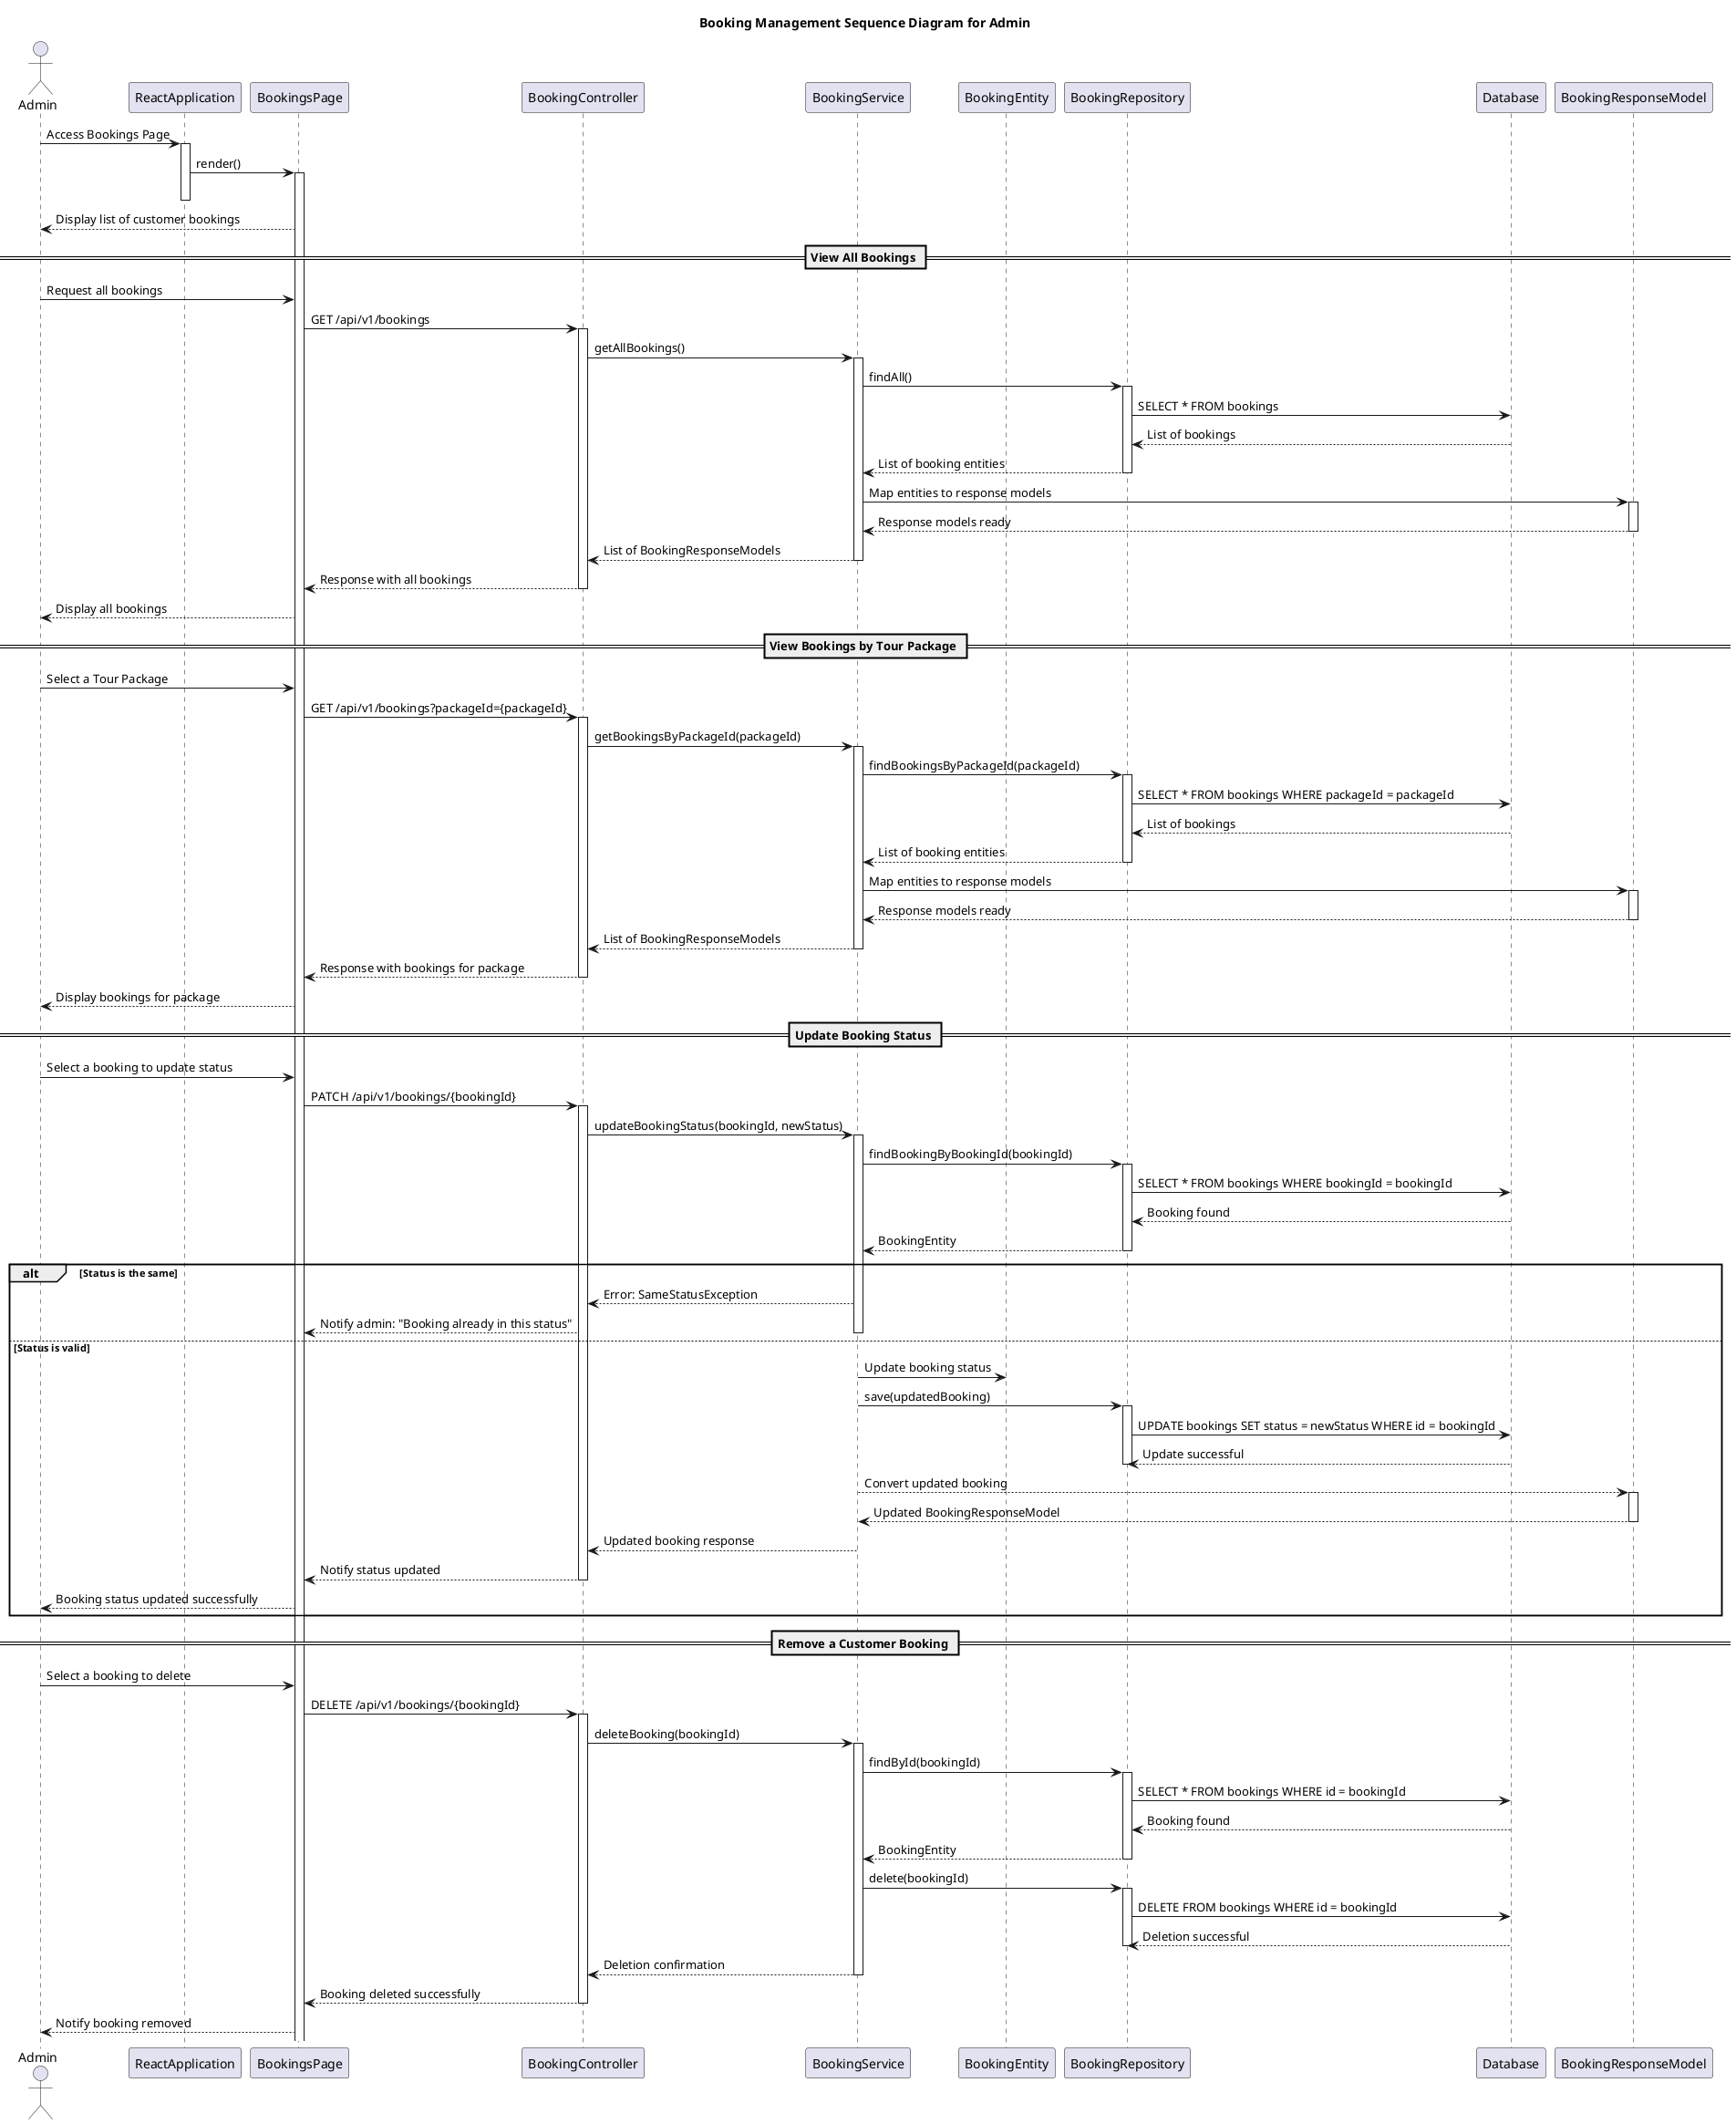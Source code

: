 @startuml
title Booking Management Sequence Diagram for Admin

actor Admin
participant ReactApplication
participant BookingsPage
participant BookingController
participant BookingService
participant BookingEntity
participant BookingRepository
participant Database
participant BookingResponseModel

Admin -> ReactApplication : Access Bookings Page
activate ReactApplication

ReactApplication -> BookingsPage : render()
activate BookingsPage
deactivate ReactApplication

BookingsPage --> Admin : Display list of customer bookings

== View All Bookings ==
Admin -> BookingsPage : Request all bookings
BookingsPage -> BookingController : GET /api/v1/bookings
activate BookingController

BookingController -> BookingService : getAllBookings()
activate BookingService

BookingService -> BookingRepository : findAll()
activate BookingRepository

BookingRepository -> Database : SELECT * FROM bookings
Database --> BookingRepository : List of bookings
deactivate Database

BookingRepository --> BookingService : List of booking entities
deactivate BookingRepository

BookingService -> BookingResponseModel : Map entities to response models
activate BookingResponseModel
BookingResponseModel --> BookingService : Response models ready
deactivate BookingResponseModel

BookingService --> BookingController : List of BookingResponseModels
deactivate BookingService

BookingController --> BookingsPage : Response with all bookings
deactivate BookingController

BookingsPage --> Admin : Display all bookings

== View Bookings by Tour Package ==
Admin -> BookingsPage : Select a Tour Package
BookingsPage -> BookingController : GET /api/v1/bookings?packageId={packageId}
activate BookingController

BookingController -> BookingService : getBookingsByPackageId(packageId)
activate BookingService

BookingService -> BookingRepository : findBookingsByPackageId(packageId)
activate BookingRepository

BookingRepository -> Database : SELECT * FROM bookings WHERE packageId = packageId
Database --> BookingRepository : List of bookings
deactivate Database

BookingRepository --> BookingService : List of booking entities
deactivate BookingRepository

BookingService -> BookingResponseModel : Map entities to response models
activate BookingResponseModel
BookingResponseModel --> BookingService : Response models ready
deactivate BookingResponseModel

BookingService --> BookingController : List of BookingResponseModels
deactivate BookingService

BookingController --> BookingsPage : Response with bookings for package
deactivate BookingController

BookingsPage --> Admin : Display bookings for package

== Update Booking Status ==
Admin -> BookingsPage : Select a booking to update status
BookingsPage -> BookingController : PATCH /api/v1/bookings/{bookingId}
activate BookingController

BookingController -> BookingService : updateBookingStatus(bookingId, newStatus)
activate BookingService

BookingService -> BookingRepository : findBookingByBookingId(bookingId)
activate BookingRepository

BookingRepository -> Database : SELECT * FROM bookings WHERE bookingId = bookingId
Database --> BookingRepository : Booking found
deactivate Database

BookingRepository --> BookingService : BookingEntity
deactivate BookingRepository

alt Status is the same
    BookingService --> BookingController : Error: SameStatusException
    BookingController --> BookingsPage : Notify admin: "Booking already in this status"
    deactivate BookingService
else Status is valid
    BookingService -> BookingEntity : Update booking status
    BookingService -> BookingRepository : save(updatedBooking)
    activate BookingRepository
    BookingRepository -> Database : UPDATE bookings SET status = newStatus WHERE id = bookingId
    Database --> BookingRepository : Update successful
    deactivate BookingRepository

    BookingService --> BookingResponseModel : Convert updated booking
    activate BookingResponseModel
    BookingResponseModel --> BookingService : Updated BookingResponseModel
    deactivate BookingResponseModel

    BookingService --> BookingController : Updated booking response
    deactivate BookingService

    BookingController --> BookingsPage : Notify status updated
    deactivate BookingController

    BookingsPage --> Admin : Booking status updated successfully
end

== Remove a Customer Booking ==
Admin -> BookingsPage : Select a booking to delete
BookingsPage -> BookingController : DELETE /api/v1/bookings/{bookingId}
activate BookingController

BookingController -> BookingService : deleteBooking(bookingId)
activate BookingService

BookingService -> BookingRepository : findById(bookingId)
activate BookingRepository

BookingRepository -> Database : SELECT * FROM bookings WHERE id = bookingId
Database --> BookingRepository : Booking found
deactivate Database

BookingRepository --> BookingService : BookingEntity
deactivate BookingRepository

BookingService -> BookingRepository : delete(bookingId)
activate BookingRepository
BookingRepository -> Database : DELETE FROM bookings WHERE id = bookingId
Database --> BookingRepository : Deletion successful
deactivate BookingRepository

BookingService --> BookingController : Deletion confirmation
deactivate BookingService

BookingController --> BookingsPage : Booking deleted successfully
deactivate BookingController

BookingsPage --> Admin : Notify booking removed

@enduml
